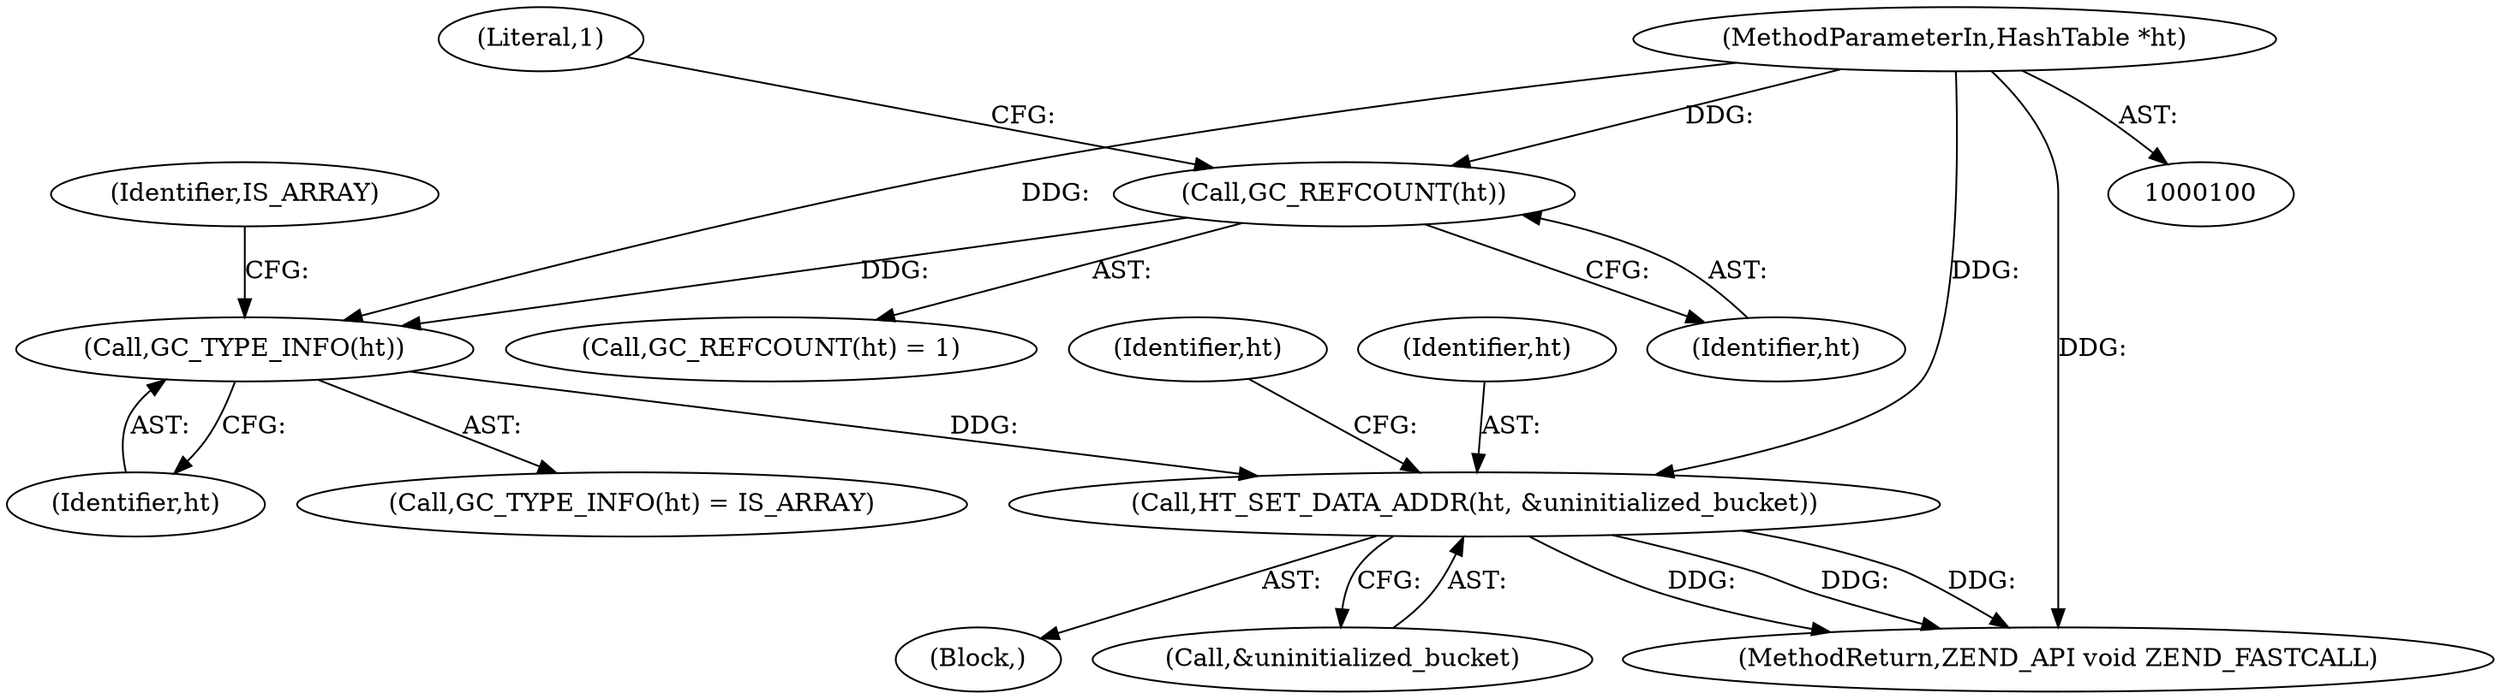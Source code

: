 digraph "0_php-src_4cc0286f2f3780abc6084bcdae5dce595daa3c12@pointer" {
"1000133" [label="(Call,HT_SET_DATA_ADDR(ht, &uninitialized_bucket))"];
"1000111" [label="(Call,GC_TYPE_INFO(ht))"];
"1000107" [label="(Call,GC_REFCOUNT(ht))"];
"1000101" [label="(MethodParameterIn,HashTable *ht)"];
"1000135" [label="(Call,&uninitialized_bucket)"];
"1000109" [label="(Literal,1)"];
"1000108" [label="(Identifier,ht)"];
"1000111" [label="(Call,GC_TYPE_INFO(ht))"];
"1000113" [label="(Identifier,IS_ARRAY)"];
"1000112" [label="(Identifier,ht)"];
"1000110" [label="(Call,GC_TYPE_INFO(ht) = IS_ARRAY)"];
"1000106" [label="(Call,GC_REFCOUNT(ht) = 1)"];
"1000105" [label="(Block,)"];
"1000133" [label="(Call,HT_SET_DATA_ADDR(ht, &uninitialized_bucket))"];
"1000168" [label="(MethodReturn,ZEND_API void ZEND_FASTCALL)"];
"1000139" [label="(Identifier,ht)"];
"1000107" [label="(Call,GC_REFCOUNT(ht))"];
"1000101" [label="(MethodParameterIn,HashTable *ht)"];
"1000134" [label="(Identifier,ht)"];
"1000133" -> "1000105"  [label="AST: "];
"1000133" -> "1000135"  [label="CFG: "];
"1000134" -> "1000133"  [label="AST: "];
"1000135" -> "1000133"  [label="AST: "];
"1000139" -> "1000133"  [label="CFG: "];
"1000133" -> "1000168"  [label="DDG: "];
"1000133" -> "1000168"  [label="DDG: "];
"1000133" -> "1000168"  [label="DDG: "];
"1000111" -> "1000133"  [label="DDG: "];
"1000101" -> "1000133"  [label="DDG: "];
"1000111" -> "1000110"  [label="AST: "];
"1000111" -> "1000112"  [label="CFG: "];
"1000112" -> "1000111"  [label="AST: "];
"1000113" -> "1000111"  [label="CFG: "];
"1000107" -> "1000111"  [label="DDG: "];
"1000101" -> "1000111"  [label="DDG: "];
"1000107" -> "1000106"  [label="AST: "];
"1000107" -> "1000108"  [label="CFG: "];
"1000108" -> "1000107"  [label="AST: "];
"1000109" -> "1000107"  [label="CFG: "];
"1000101" -> "1000107"  [label="DDG: "];
"1000101" -> "1000100"  [label="AST: "];
"1000101" -> "1000168"  [label="DDG: "];
}

